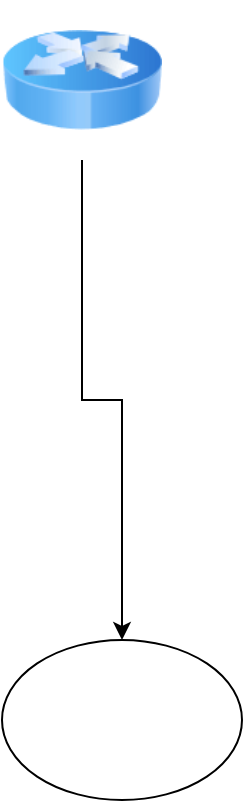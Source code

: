 <mxfile version="24.3.1" type="device">
  <diagram name="Page-1" id="B1jgi6M0TtvnmPDyHT-1">
    <mxGraphModel dx="1050" dy="522" grid="1" gridSize="10" guides="1" tooltips="1" connect="1" arrows="1" fold="1" page="1" pageScale="1" pageWidth="850" pageHeight="1100" math="0" shadow="0">
      <root>
        <mxCell id="0" />
        <mxCell id="1" parent="0" />
        <mxCell id="uBIRU1kBDGr6ckZoqK9c-3" style="edgeStyle=orthogonalEdgeStyle;rounded=0;orthogonalLoop=1;jettySize=auto;html=1;entryX=0.5;entryY=0;entryDx=0;entryDy=0;" edge="1" parent="1" source="uBIRU1kBDGr6ckZoqK9c-1" target="uBIRU1kBDGr6ckZoqK9c-2">
          <mxGeometry relative="1" as="geometry" />
        </mxCell>
        <mxCell id="uBIRU1kBDGr6ckZoqK9c-1" value="" style="image;html=1;image=img/lib/clip_art/networking/Router_Icon_128x128.png" vertex="1" parent="1">
          <mxGeometry x="340" y="70" width="80" height="80" as="geometry" />
        </mxCell>
        <mxCell id="uBIRU1kBDGr6ckZoqK9c-2" value="" style="ellipse;whiteSpace=wrap;html=1;" vertex="1" parent="1">
          <mxGeometry x="340" y="390" width="120" height="80" as="geometry" />
        </mxCell>
      </root>
    </mxGraphModel>
  </diagram>
</mxfile>
